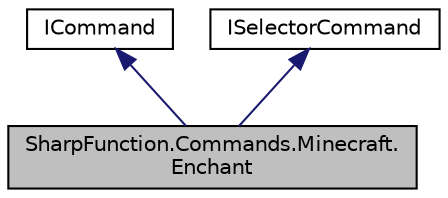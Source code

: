 digraph "SharpFunction.Commands.Minecraft.Enchant"
{
 // LATEX_PDF_SIZE
  edge [fontname="Helvetica",fontsize="10",labelfontname="Helvetica",labelfontsize="10"];
  node [fontname="Helvetica",fontsize="10",shape=record];
  Node1 [label="SharpFunction.Commands.Minecraft.\lEnchant",height=0.2,width=0.4,color="black", fillcolor="grey75", style="filled", fontcolor="black",tooltip="Represents /enchant command. Equal to Minecraft's"];
  Node2 -> Node1 [dir="back",color="midnightblue",fontsize="10",style="solid",fontname="Helvetica"];
  Node2 [label="ICommand",height=0.2,width=0.4,color="black", fillcolor="white", style="filled",URL="$interface_sharp_function_1_1_commands_1_1_minecraft_1_1_i_command.html",tooltip="Represents main interface inherited by all command classes"];
  Node3 -> Node1 [dir="back",color="midnightblue",fontsize="10",style="solid",fontname="Helvetica"];
  Node3 [label="ISelectorCommand",height=0.2,width=0.4,color="black", fillcolor="white", style="filled",URL="$interface_sharp_function_1_1_commands_1_1_minecraft_1_1_i_selector_command.html",tooltip="Secondary interface for commands that have EntitySelector field"];
}

